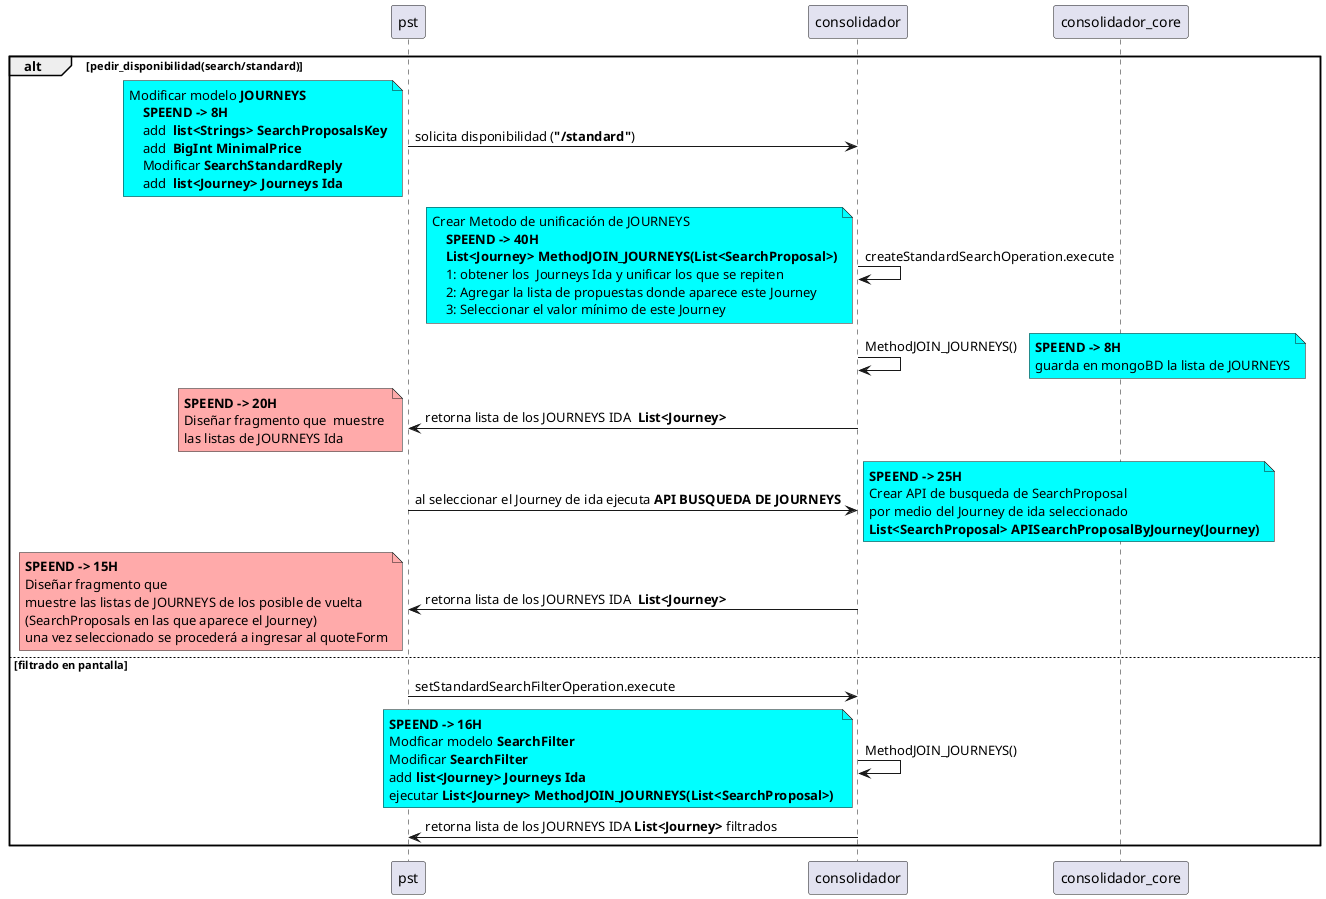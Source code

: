 
@startuml Modificacion de presentacion de vuelos **SPEEND -> 132 HOURS TOTAL**
participant pst
participant consolidador
participant consolidador_core
alt pedir_disponibilidad(search/standard)
    pst -> consolidador: solicita disponibilidad (**"/standard"**)  
    note left #aqua
    Modificar modelo **JOURNEYS**
        **SPEEND -> 8H** 
        add  **list<Strings> SearchProposalsKey**
        add  **BigInt MinimalPrice**
        Modificar **SearchStandardReply**
        add  **list<Journey> Journeys Ida**
    end note
    consolidador -> consolidador: createStandardSearchOperation.execute
    note left #aqua
    Crear Metodo de unificación de JOURNEYS
        **SPEEND -> 40H** 
        **List<Journey> MethodJOIN_JOURNEYS(List<SearchProposal>)**
        1: obtener los  Journeys Ida y unificar los que se repiten
        2: Agregar la lista de propuestas donde aparece este Journey
        3: Seleccionar el valor mínimo de este Journey        
    end note
    consolidador -> consolidador: MethodJOIN_JOURNEYS()
    note right #aqua
        **SPEEND -> 8H**
        guarda en mongoBD la lista de JOURNEYS
    end note    
    consolidador ->pst: retorna lista de los JOURNEYS IDA  **List<Journey>**
    note left #FFAAAA
        **SPEEND -> 20H**
        Diseñar fragmento que  muestre 
        las listas de JOURNEYS Ida
    end note
    pst ->consolidador: al seleccionar el Journey de ida ejecuta **API BUSQUEDA DE JOURNEYS**
    note right #aqua
        **SPEEND -> 25H**
        Crear API de busqueda de SearchProposal 
        por medio del Journey de ida seleccionado
        **List<SearchProposal> APISearchProposalByJourney(Journey)**
    end note  
    consolidador ->pst: retorna lista de los JOURNEYS IDA  **List<Journey>** 
    note left #FFAAAA
        **SPEEND -> 15H**
        Diseñar fragmento que 
        muestre las listas de JOURNEYS de los posible de vuelta 
        (SearchProposals en las que aparece el Journey)
        una vez seleccionado se procederá a ingresar al quoteForm
    end note

    else filtrado en pantalla
    pst -> consolidador: setStandardSearchFilterOperation.execute

    consolidador -> consolidador: MethodJOIN_JOURNEYS()
    note left #aqua
        **SPEEND -> 16H**
        Modficar modelo **SearchFilter**
        Modificar **SearchFilter**
        add **list<Journey> Journeys Ida**   
        ejecutar **List<Journey> MethodJOIN_JOURNEYS(List<SearchProposal>)** 
    end note

    consolidador -> pst: retorna lista de los JOURNEYS IDA **List<Journey>** filtrados
end
@enduml
